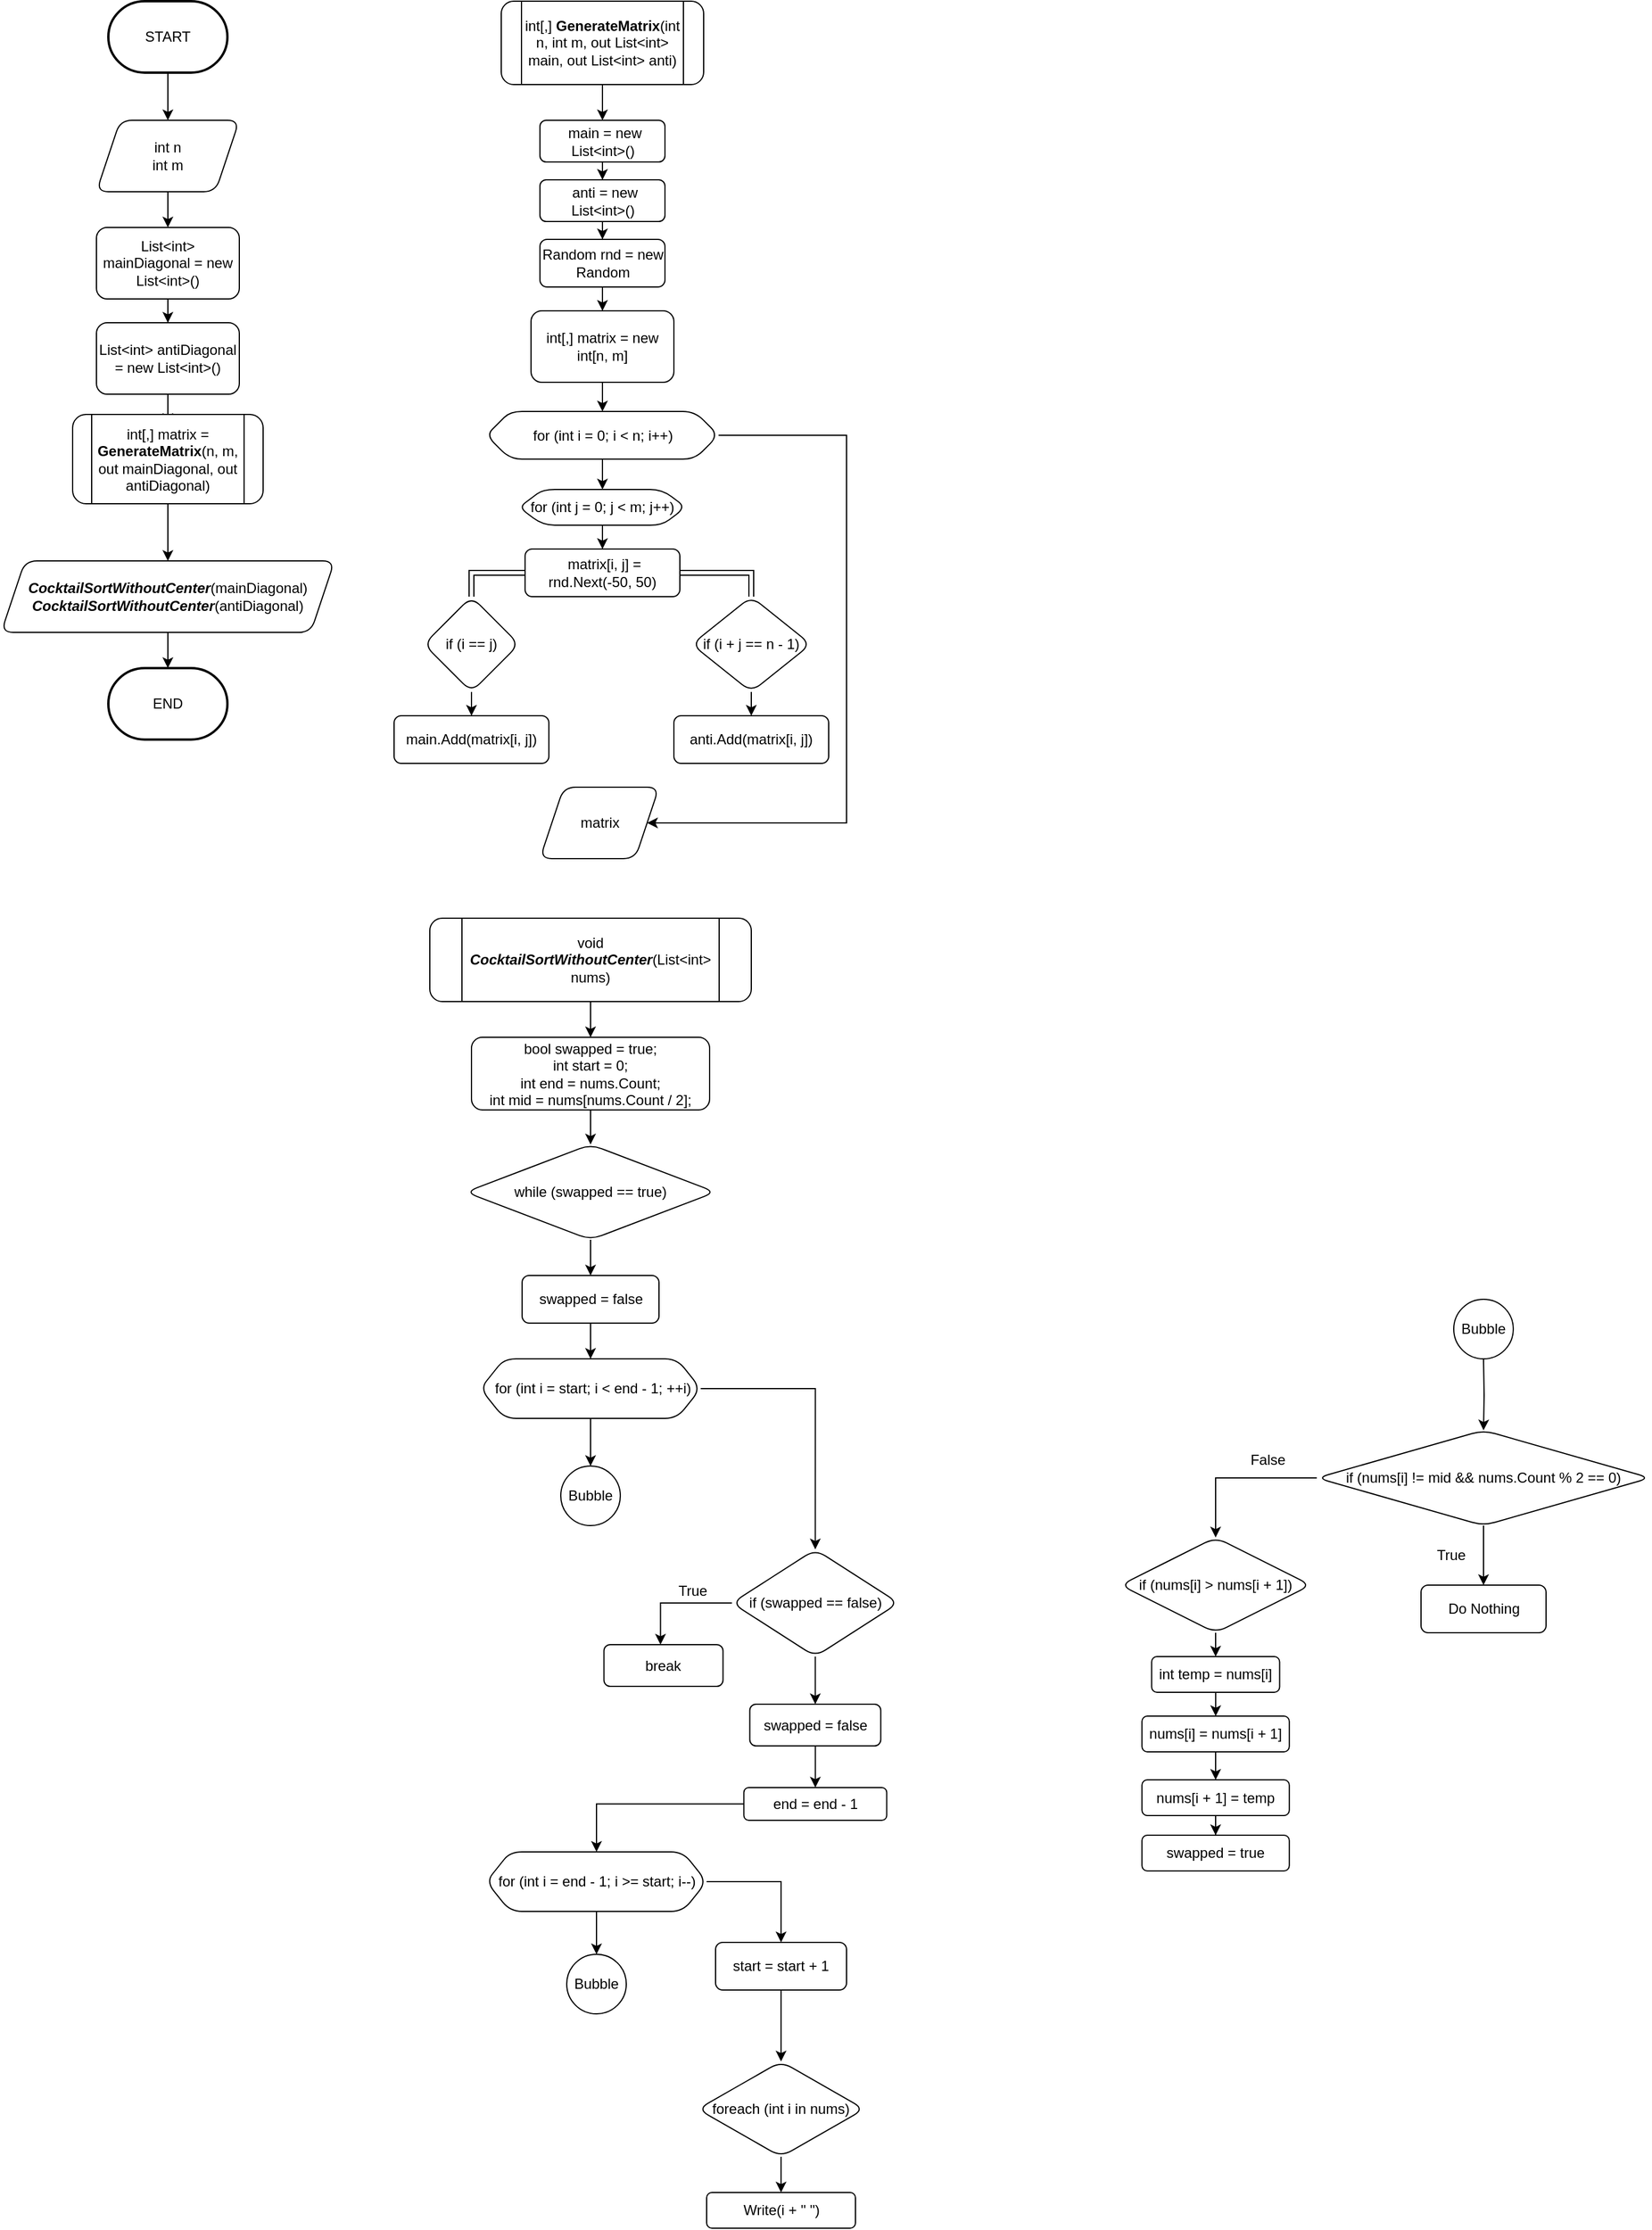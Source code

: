 <mxfile version="16.0.2" type="device"><diagram id="C5RBs43oDa-KdzZeNtuy" name="Page-1"><mxGraphModel dx="1422" dy="857" grid="1" gridSize="10" guides="1" tooltips="1" connect="1" arrows="1" fold="1" page="1" pageScale="1" pageWidth="827" pageHeight="1169" math="0" shadow="0"><root><mxCell id="WIyWlLk6GJQsqaUBKTNV-0"/><mxCell id="WIyWlLk6GJQsqaUBKTNV-1" parent="WIyWlLk6GJQsqaUBKTNV-0"/><mxCell id="XFqqOiqCnTDjezDUz1z6-2" value="" style="edgeStyle=orthogonalEdgeStyle;rounded=0;orthogonalLoop=1;jettySize=auto;html=1;" edge="1" parent="WIyWlLk6GJQsqaUBKTNV-1" source="XFqqOiqCnTDjezDUz1z6-0" target="XFqqOiqCnTDjezDUz1z6-1"><mxGeometry relative="1" as="geometry"/></mxCell><mxCell id="XFqqOiqCnTDjezDUz1z6-0" value="START" style="strokeWidth=2;html=1;shape=mxgraph.flowchart.terminator;whiteSpace=wrap;" vertex="1" parent="WIyWlLk6GJQsqaUBKTNV-1"><mxGeometry x="190" y="200" width="100" height="60" as="geometry"/></mxCell><mxCell id="XFqqOiqCnTDjezDUz1z6-4" value="" style="edgeStyle=orthogonalEdgeStyle;rounded=0;orthogonalLoop=1;jettySize=auto;html=1;" edge="1" parent="WIyWlLk6GJQsqaUBKTNV-1" source="XFqqOiqCnTDjezDUz1z6-1" target="XFqqOiqCnTDjezDUz1z6-3"><mxGeometry relative="1" as="geometry"/></mxCell><mxCell id="XFqqOiqCnTDjezDUz1z6-1" value="int n&lt;br&gt;int m" style="shape=parallelogram;perimeter=parallelogramPerimeter;whiteSpace=wrap;html=1;fixedSize=1;rounded=1;" vertex="1" parent="WIyWlLk6GJQsqaUBKTNV-1"><mxGeometry x="180" y="300" width="120" height="60" as="geometry"/></mxCell><mxCell id="XFqqOiqCnTDjezDUz1z6-6" value="" style="edgeStyle=orthogonalEdgeStyle;rounded=0;orthogonalLoop=1;jettySize=auto;html=1;" edge="1" parent="WIyWlLk6GJQsqaUBKTNV-1" source="XFqqOiqCnTDjezDUz1z6-3" target="XFqqOiqCnTDjezDUz1z6-5"><mxGeometry relative="1" as="geometry"/></mxCell><mxCell id="XFqqOiqCnTDjezDUz1z6-3" value="List&amp;lt;int&amp;gt; mainDiagonal = new List&amp;lt;int&amp;gt;()" style="rounded=1;whiteSpace=wrap;html=1;" vertex="1" parent="WIyWlLk6GJQsqaUBKTNV-1"><mxGeometry x="180" y="390" width="120" height="60" as="geometry"/></mxCell><mxCell id="XFqqOiqCnTDjezDUz1z6-9" value="" style="edgeStyle=orthogonalEdgeStyle;rounded=0;orthogonalLoop=1;jettySize=auto;html=1;" edge="1" parent="WIyWlLk6GJQsqaUBKTNV-1" source="XFqqOiqCnTDjezDUz1z6-5"><mxGeometry relative="1" as="geometry"><mxPoint x="240" y="555" as="targetPoint"/></mxGeometry></mxCell><mxCell id="XFqqOiqCnTDjezDUz1z6-5" value="&lt;span&gt;List&amp;lt;int&amp;gt; antiDiagonal = new List&amp;lt;int&amp;gt;()&lt;/span&gt;" style="whiteSpace=wrap;html=1;rounded=1;" vertex="1" parent="WIyWlLk6GJQsqaUBKTNV-1"><mxGeometry x="180" y="470" width="120" height="60" as="geometry"/></mxCell><mxCell id="XFqqOiqCnTDjezDUz1z6-107" value="" style="edgeStyle=orthogonalEdgeStyle;rounded=0;orthogonalLoop=1;jettySize=auto;html=1;" edge="1" parent="WIyWlLk6GJQsqaUBKTNV-1" source="XFqqOiqCnTDjezDUz1z6-11" target="XFqqOiqCnTDjezDUz1z6-106"><mxGeometry relative="1" as="geometry"/></mxCell><mxCell id="XFqqOiqCnTDjezDUz1z6-11" value="int[,] matrix = &lt;b&gt;GenerateMatrix&lt;/b&gt;(n, m, out mainDiagonal, out antiDiagonal)" style="shape=process;whiteSpace=wrap;html=1;backgroundOutline=1;rounded=1;" vertex="1" parent="WIyWlLk6GJQsqaUBKTNV-1"><mxGeometry x="160" y="547" width="160" height="75" as="geometry"/></mxCell><mxCell id="XFqqOiqCnTDjezDUz1z6-14" value="" style="edgeStyle=orthogonalEdgeStyle;rounded=0;orthogonalLoop=1;jettySize=auto;html=1;" edge="1" parent="WIyWlLk6GJQsqaUBKTNV-1" source="XFqqOiqCnTDjezDUz1z6-12" target="XFqqOiqCnTDjezDUz1z6-13"><mxGeometry relative="1" as="geometry"/></mxCell><mxCell id="XFqqOiqCnTDjezDUz1z6-12" value="int[,] &lt;b&gt;GenerateMatrix&lt;/b&gt;(int n, int m, out List&amp;lt;int&amp;gt; main, out List&amp;lt;int&amp;gt; anti)" style="shape=process;whiteSpace=wrap;html=1;backgroundOutline=1;rounded=1;" vertex="1" parent="WIyWlLk6GJQsqaUBKTNV-1"><mxGeometry x="520" y="200" width="170" height="70" as="geometry"/></mxCell><mxCell id="XFqqOiqCnTDjezDUz1z6-16" value="" style="edgeStyle=orthogonalEdgeStyle;rounded=0;orthogonalLoop=1;jettySize=auto;html=1;" edge="1" parent="WIyWlLk6GJQsqaUBKTNV-1" source="XFqqOiqCnTDjezDUz1z6-13" target="XFqqOiqCnTDjezDUz1z6-15"><mxGeometry relative="1" as="geometry"/></mxCell><mxCell id="XFqqOiqCnTDjezDUz1z6-13" value="&amp;nbsp;main = new List&amp;lt;int&amp;gt;()" style="whiteSpace=wrap;html=1;rounded=1;" vertex="1" parent="WIyWlLk6GJQsqaUBKTNV-1"><mxGeometry x="552.5" y="300" width="105" height="35" as="geometry"/></mxCell><mxCell id="XFqqOiqCnTDjezDUz1z6-18" value="" style="edgeStyle=orthogonalEdgeStyle;rounded=0;orthogonalLoop=1;jettySize=auto;html=1;" edge="1" parent="WIyWlLk6GJQsqaUBKTNV-1" source="XFqqOiqCnTDjezDUz1z6-15" target="XFqqOiqCnTDjezDUz1z6-17"><mxGeometry relative="1" as="geometry"/></mxCell><mxCell id="XFqqOiqCnTDjezDUz1z6-15" value="&amp;nbsp;anti = new List&amp;lt;int&amp;gt;()" style="whiteSpace=wrap;html=1;rounded=1;" vertex="1" parent="WIyWlLk6GJQsqaUBKTNV-1"><mxGeometry x="552.5" y="350" width="105" height="35" as="geometry"/></mxCell><mxCell id="XFqqOiqCnTDjezDUz1z6-20" value="" style="edgeStyle=orthogonalEdgeStyle;rounded=0;orthogonalLoop=1;jettySize=auto;html=1;" edge="1" parent="WIyWlLk6GJQsqaUBKTNV-1" source="XFqqOiqCnTDjezDUz1z6-17" target="XFqqOiqCnTDjezDUz1z6-19"><mxGeometry relative="1" as="geometry"/></mxCell><mxCell id="XFqqOiqCnTDjezDUz1z6-17" value="Random rnd = new Random" style="whiteSpace=wrap;html=1;rounded=1;" vertex="1" parent="WIyWlLk6GJQsqaUBKTNV-1"><mxGeometry x="552.5" y="400" width="105" height="40" as="geometry"/></mxCell><mxCell id="XFqqOiqCnTDjezDUz1z6-22" value="" style="edgeStyle=orthogonalEdgeStyle;rounded=0;orthogonalLoop=1;jettySize=auto;html=1;" edge="1" parent="WIyWlLk6GJQsqaUBKTNV-1" source="XFqqOiqCnTDjezDUz1z6-19" target="XFqqOiqCnTDjezDUz1z6-21"><mxGeometry relative="1" as="geometry"/></mxCell><mxCell id="XFqqOiqCnTDjezDUz1z6-19" value="int[,] matrix = new int[n, m]" style="whiteSpace=wrap;html=1;rounded=1;" vertex="1" parent="WIyWlLk6GJQsqaUBKTNV-1"><mxGeometry x="545" y="460" width="120" height="60" as="geometry"/></mxCell><mxCell id="XFqqOiqCnTDjezDUz1z6-24" value="" style="edgeStyle=orthogonalEdgeStyle;rounded=0;orthogonalLoop=1;jettySize=auto;html=1;" edge="1" parent="WIyWlLk6GJQsqaUBKTNV-1" source="XFqqOiqCnTDjezDUz1z6-21" target="XFqqOiqCnTDjezDUz1z6-23"><mxGeometry relative="1" as="geometry"/></mxCell><mxCell id="XFqqOiqCnTDjezDUz1z6-47" style="edgeStyle=orthogonalEdgeStyle;rounded=0;orthogonalLoop=1;jettySize=auto;html=1;entryX=1;entryY=0.5;entryDx=0;entryDy=0;" edge="1" parent="WIyWlLk6GJQsqaUBKTNV-1" source="XFqqOiqCnTDjezDUz1z6-21" target="XFqqOiqCnTDjezDUz1z6-48"><mxGeometry relative="1" as="geometry"><mxPoint x="610" y="920" as="targetPoint"/><Array as="points"><mxPoint x="810" y="565"/><mxPoint x="810" y="890"/></Array></mxGeometry></mxCell><mxCell id="XFqqOiqCnTDjezDUz1z6-21" value="for (int i = 0; i &amp;lt; n; i++)" style="shape=hexagon;perimeter=hexagonPerimeter2;whiteSpace=wrap;html=1;fixedSize=1;rounded=1;" vertex="1" parent="WIyWlLk6GJQsqaUBKTNV-1"><mxGeometry x="507.5" y="544.5" width="195" height="40" as="geometry"/></mxCell><mxCell id="XFqqOiqCnTDjezDUz1z6-26" value="" style="edgeStyle=orthogonalEdgeStyle;rounded=0;orthogonalLoop=1;jettySize=auto;html=1;" edge="1" parent="WIyWlLk6GJQsqaUBKTNV-1" source="XFqqOiqCnTDjezDUz1z6-23" target="XFqqOiqCnTDjezDUz1z6-25"><mxGeometry relative="1" as="geometry"/></mxCell><mxCell id="XFqqOiqCnTDjezDUz1z6-23" value="for (int j = 0; j &amp;lt; m; j++)" style="shape=hexagon;perimeter=hexagonPerimeter2;whiteSpace=wrap;html=1;fixedSize=1;rounded=1;" vertex="1" parent="WIyWlLk6GJQsqaUBKTNV-1"><mxGeometry x="535" y="610" width="140" height="30" as="geometry"/></mxCell><mxCell id="XFqqOiqCnTDjezDUz1z6-32" style="edgeStyle=orthogonalEdgeStyle;rounded=0;orthogonalLoop=1;jettySize=auto;html=1;entryX=0.5;entryY=0;entryDx=0;entryDy=0;shape=link;" edge="1" parent="WIyWlLk6GJQsqaUBKTNV-1" source="XFqqOiqCnTDjezDUz1z6-25" target="XFqqOiqCnTDjezDUz1z6-31"><mxGeometry relative="1" as="geometry"/></mxCell><mxCell id="XFqqOiqCnTDjezDUz1z6-36" style="edgeStyle=orthogonalEdgeStyle;rounded=0;orthogonalLoop=1;jettySize=auto;html=1;entryX=0.5;entryY=0;entryDx=0;entryDy=0;shape=link;" edge="1" parent="WIyWlLk6GJQsqaUBKTNV-1" source="XFqqOiqCnTDjezDUz1z6-25" target="XFqqOiqCnTDjezDUz1z6-35"><mxGeometry relative="1" as="geometry"/></mxCell><mxCell id="XFqqOiqCnTDjezDUz1z6-25" value="&amp;nbsp;matrix[i, j] = rnd.Next(-50, 50)" style="whiteSpace=wrap;html=1;rounded=1;" vertex="1" parent="WIyWlLk6GJQsqaUBKTNV-1"><mxGeometry x="540" y="660" width="130" height="40" as="geometry"/></mxCell><mxCell id="XFqqOiqCnTDjezDUz1z6-34" value="" style="edgeStyle=orthogonalEdgeStyle;rounded=0;orthogonalLoop=1;jettySize=auto;html=1;" edge="1" parent="WIyWlLk6GJQsqaUBKTNV-1" source="XFqqOiqCnTDjezDUz1z6-31" target="XFqqOiqCnTDjezDUz1z6-33"><mxGeometry relative="1" as="geometry"/></mxCell><mxCell id="XFqqOiqCnTDjezDUz1z6-31" value="if (i == j)" style="rhombus;whiteSpace=wrap;html=1;rounded=1;" vertex="1" parent="WIyWlLk6GJQsqaUBKTNV-1"><mxGeometry x="455" y="700" width="80" height="80" as="geometry"/></mxCell><mxCell id="XFqqOiqCnTDjezDUz1z6-33" value="main.Add(matrix[i, j])" style="whiteSpace=wrap;html=1;rounded=1;" vertex="1" parent="WIyWlLk6GJQsqaUBKTNV-1"><mxGeometry x="430" y="800" width="130" height="40" as="geometry"/></mxCell><mxCell id="XFqqOiqCnTDjezDUz1z6-44" value="" style="edgeStyle=orthogonalEdgeStyle;rounded=0;orthogonalLoop=1;jettySize=auto;html=1;" edge="1" parent="WIyWlLk6GJQsqaUBKTNV-1" source="XFqqOiqCnTDjezDUz1z6-35"><mxGeometry relative="1" as="geometry"><mxPoint x="730" y="800" as="targetPoint"/></mxGeometry></mxCell><mxCell id="XFqqOiqCnTDjezDUz1z6-35" value="if (i + j == n - 1)" style="rhombus;whiteSpace=wrap;html=1;rounded=1;" vertex="1" parent="WIyWlLk6GJQsqaUBKTNV-1"><mxGeometry x="680" y="700" width="100" height="80" as="geometry"/></mxCell><mxCell id="XFqqOiqCnTDjezDUz1z6-45" value="anti.Add(matrix[i, j])" style="whiteSpace=wrap;html=1;rounded=1;" vertex="1" parent="WIyWlLk6GJQsqaUBKTNV-1"><mxGeometry x="665" y="800" width="130" height="40" as="geometry"/></mxCell><mxCell id="XFqqOiqCnTDjezDUz1z6-48" value="matrix" style="shape=parallelogram;perimeter=parallelogramPerimeter;whiteSpace=wrap;html=1;fixedSize=1;rounded=1;" vertex="1" parent="WIyWlLk6GJQsqaUBKTNV-1"><mxGeometry x="552.5" y="860" width="100" height="60" as="geometry"/></mxCell><mxCell id="XFqqOiqCnTDjezDUz1z6-51" value="" style="edgeStyle=orthogonalEdgeStyle;rounded=0;orthogonalLoop=1;jettySize=auto;html=1;" edge="1" parent="WIyWlLk6GJQsqaUBKTNV-1" source="XFqqOiqCnTDjezDUz1z6-49" target="XFqqOiqCnTDjezDUz1z6-50"><mxGeometry relative="1" as="geometry"/></mxCell><mxCell id="XFqqOiqCnTDjezDUz1z6-49" value="void &lt;b&gt;&lt;i&gt;CocktailSortWithoutCenter&lt;/i&gt;&lt;/b&gt;(List&amp;lt;int&amp;gt; nums)" style="shape=process;whiteSpace=wrap;html=1;backgroundOutline=1;rounded=1;" vertex="1" parent="WIyWlLk6GJQsqaUBKTNV-1"><mxGeometry x="460" y="970" width="270" height="70" as="geometry"/></mxCell><mxCell id="XFqqOiqCnTDjezDUz1z6-53" value="" style="edgeStyle=orthogonalEdgeStyle;rounded=0;orthogonalLoop=1;jettySize=auto;html=1;" edge="1" parent="WIyWlLk6GJQsqaUBKTNV-1" source="XFqqOiqCnTDjezDUz1z6-50" target="XFqqOiqCnTDjezDUz1z6-52"><mxGeometry relative="1" as="geometry"/></mxCell><mxCell id="XFqqOiqCnTDjezDUz1z6-50" value="&lt;div&gt;bool swapped = true;&lt;/div&gt;&lt;div&gt;int start = 0;&lt;/div&gt;&lt;div&gt;int end = nums.Count;&lt;/div&gt;&lt;div&gt;int mid = nums[nums.Count / 2];&lt;/div&gt;" style="whiteSpace=wrap;html=1;rounded=1;" vertex="1" parent="WIyWlLk6GJQsqaUBKTNV-1"><mxGeometry x="495" y="1070" width="200" height="61" as="geometry"/></mxCell><mxCell id="XFqqOiqCnTDjezDUz1z6-55" value="" style="edgeStyle=orthogonalEdgeStyle;rounded=0;orthogonalLoop=1;jettySize=auto;html=1;" edge="1" parent="WIyWlLk6GJQsqaUBKTNV-1" source="XFqqOiqCnTDjezDUz1z6-52" target="XFqqOiqCnTDjezDUz1z6-54"><mxGeometry relative="1" as="geometry"/></mxCell><mxCell id="XFqqOiqCnTDjezDUz1z6-52" value="while (swapped == true)" style="rhombus;whiteSpace=wrap;html=1;rounded=1;" vertex="1" parent="WIyWlLk6GJQsqaUBKTNV-1"><mxGeometry x="490" y="1160" width="210" height="80" as="geometry"/></mxCell><mxCell id="XFqqOiqCnTDjezDUz1z6-58" value="" style="edgeStyle=orthogonalEdgeStyle;rounded=0;orthogonalLoop=1;jettySize=auto;html=1;" edge="1" parent="WIyWlLk6GJQsqaUBKTNV-1" source="XFqqOiqCnTDjezDUz1z6-54" target="XFqqOiqCnTDjezDUz1z6-56"><mxGeometry relative="1" as="geometry"/></mxCell><mxCell id="XFqqOiqCnTDjezDUz1z6-54" value="swapped = false" style="whiteSpace=wrap;html=1;rounded=1;" vertex="1" parent="WIyWlLk6GJQsqaUBKTNV-1"><mxGeometry x="537.5" y="1270" width="115" height="40" as="geometry"/></mxCell><mxCell id="XFqqOiqCnTDjezDUz1z6-93" value="" style="edgeStyle=orthogonalEdgeStyle;rounded=0;orthogonalLoop=1;jettySize=auto;html=1;" edge="1" parent="WIyWlLk6GJQsqaUBKTNV-1" source="XFqqOiqCnTDjezDUz1z6-56" target="XFqqOiqCnTDjezDUz1z6-92"><mxGeometry relative="1" as="geometry"/></mxCell><mxCell id="XFqqOiqCnTDjezDUz1z6-94" style="edgeStyle=orthogonalEdgeStyle;rounded=0;orthogonalLoop=1;jettySize=auto;html=1;entryX=0.5;entryY=0;entryDx=0;entryDy=0;" edge="1" parent="WIyWlLk6GJQsqaUBKTNV-1" source="XFqqOiqCnTDjezDUz1z6-56" target="XFqqOiqCnTDjezDUz1z6-80"><mxGeometry relative="1" as="geometry"/></mxCell><mxCell id="XFqqOiqCnTDjezDUz1z6-56" value="&amp;nbsp;for (int i = start; i &amp;lt; end - 1; ++i)" style="shape=hexagon;perimeter=hexagonPerimeter2;whiteSpace=wrap;html=1;fixedSize=1;rounded=1;" vertex="1" parent="WIyWlLk6GJQsqaUBKTNV-1"><mxGeometry x="502.5" y="1340" width="185" height="50" as="geometry"/></mxCell><mxCell id="XFqqOiqCnTDjezDUz1z6-62" value="" style="edgeStyle=orthogonalEdgeStyle;rounded=0;orthogonalLoop=1;jettySize=auto;html=1;" edge="1" parent="WIyWlLk6GJQsqaUBKTNV-1" source="XFqqOiqCnTDjezDUz1z6-59" target="XFqqOiqCnTDjezDUz1z6-61"><mxGeometry relative="1" as="geometry"/></mxCell><mxCell id="XFqqOiqCnTDjezDUz1z6-63" style="edgeStyle=orthogonalEdgeStyle;rounded=0;orthogonalLoop=1;jettySize=auto;html=1;" edge="1" parent="WIyWlLk6GJQsqaUBKTNV-1" source="XFqqOiqCnTDjezDUz1z6-59" target="XFqqOiqCnTDjezDUz1z6-64"><mxGeometry relative="1" as="geometry"><mxPoint x="1180" y="1600" as="targetPoint"/></mxGeometry></mxCell><mxCell id="XFqqOiqCnTDjezDUz1z6-59" value="if (nums[i] != mid &amp;amp;&amp;amp; nums.Count % 2 == 0)" style="rhombus;whiteSpace=wrap;html=1;rounded=1;" vertex="1" parent="WIyWlLk6GJQsqaUBKTNV-1"><mxGeometry x="1205" y="1400" width="280" height="80" as="geometry"/></mxCell><mxCell id="XFqqOiqCnTDjezDUz1z6-61" value="Do Nothing" style="whiteSpace=wrap;html=1;rounded=1;" vertex="1" parent="WIyWlLk6GJQsqaUBKTNV-1"><mxGeometry x="1292.5" y="1530" width="105" height="40" as="geometry"/></mxCell><mxCell id="XFqqOiqCnTDjezDUz1z6-69" value="" style="edgeStyle=orthogonalEdgeStyle;rounded=0;orthogonalLoop=1;jettySize=auto;html=1;" edge="1" parent="WIyWlLk6GJQsqaUBKTNV-1" source="XFqqOiqCnTDjezDUz1z6-64" target="XFqqOiqCnTDjezDUz1z6-67"><mxGeometry relative="1" as="geometry"/></mxCell><mxCell id="XFqqOiqCnTDjezDUz1z6-64" value="if (nums[i] &amp;gt; nums[i + 1])" style="rhombus;whiteSpace=wrap;html=1;rounded=1;" vertex="1" parent="WIyWlLk6GJQsqaUBKTNV-1"><mxGeometry x="1040" y="1490" width="160" height="80" as="geometry"/></mxCell><mxCell id="XFqqOiqCnTDjezDUz1z6-65" value="False" style="text;html=1;strokeColor=none;fillColor=none;align=center;verticalAlign=middle;whiteSpace=wrap;rounded=0;" vertex="1" parent="WIyWlLk6GJQsqaUBKTNV-1"><mxGeometry x="1134" y="1410" width="60" height="30" as="geometry"/></mxCell><mxCell id="XFqqOiqCnTDjezDUz1z6-66" value="True" style="text;html=1;strokeColor=none;fillColor=none;align=center;verticalAlign=middle;whiteSpace=wrap;rounded=0;" vertex="1" parent="WIyWlLk6GJQsqaUBKTNV-1"><mxGeometry x="1287.5" y="1490" width="60" height="30" as="geometry"/></mxCell><mxCell id="XFqqOiqCnTDjezDUz1z6-71" value="" style="edgeStyle=orthogonalEdgeStyle;rounded=0;orthogonalLoop=1;jettySize=auto;html=1;" edge="1" parent="WIyWlLk6GJQsqaUBKTNV-1" source="XFqqOiqCnTDjezDUz1z6-67" target="XFqqOiqCnTDjezDUz1z6-70"><mxGeometry relative="1" as="geometry"/></mxCell><mxCell id="XFqqOiqCnTDjezDUz1z6-67" value="int temp = nums[i]" style="rounded=1;whiteSpace=wrap;html=1;" vertex="1" parent="WIyWlLk6GJQsqaUBKTNV-1"><mxGeometry x="1066.25" y="1590" width="107.5" height="30" as="geometry"/></mxCell><mxCell id="XFqqOiqCnTDjezDUz1z6-74" value="" style="edgeStyle=orthogonalEdgeStyle;rounded=0;orthogonalLoop=1;jettySize=auto;html=1;" edge="1" parent="WIyWlLk6GJQsqaUBKTNV-1" source="XFqqOiqCnTDjezDUz1z6-70" target="XFqqOiqCnTDjezDUz1z6-73"><mxGeometry relative="1" as="geometry"/></mxCell><mxCell id="XFqqOiqCnTDjezDUz1z6-70" value="nums[i] = nums[i + 1]" style="rounded=1;whiteSpace=wrap;html=1;" vertex="1" parent="WIyWlLk6GJQsqaUBKTNV-1"><mxGeometry x="1058.13" y="1640" width="123.75" height="30" as="geometry"/></mxCell><mxCell id="XFqqOiqCnTDjezDUz1z6-76" value="" style="edgeStyle=orthogonalEdgeStyle;rounded=0;orthogonalLoop=1;jettySize=auto;html=1;" edge="1" parent="WIyWlLk6GJQsqaUBKTNV-1" source="XFqqOiqCnTDjezDUz1z6-73" target="XFqqOiqCnTDjezDUz1z6-75"><mxGeometry relative="1" as="geometry"/></mxCell><mxCell id="XFqqOiqCnTDjezDUz1z6-73" value="nums[i + 1] = temp" style="rounded=1;whiteSpace=wrap;html=1;" vertex="1" parent="WIyWlLk6GJQsqaUBKTNV-1"><mxGeometry x="1058.13" y="1693.5" width="123.75" height="30" as="geometry"/></mxCell><mxCell id="XFqqOiqCnTDjezDUz1z6-75" value="swapped = true" style="rounded=1;whiteSpace=wrap;html=1;" vertex="1" parent="WIyWlLk6GJQsqaUBKTNV-1"><mxGeometry x="1058.13" y="1740" width="123.75" height="30" as="geometry"/></mxCell><mxCell id="XFqqOiqCnTDjezDUz1z6-84" value="" style="edgeStyle=orthogonalEdgeStyle;rounded=0;orthogonalLoop=1;jettySize=auto;html=1;" edge="1" parent="WIyWlLk6GJQsqaUBKTNV-1" source="XFqqOiqCnTDjezDUz1z6-80" target="XFqqOiqCnTDjezDUz1z6-83"><mxGeometry relative="1" as="geometry"><Array as="points"><mxPoint x="653.75" y="1545"/><mxPoint x="653.75" y="1610"/></Array></mxGeometry></mxCell><mxCell id="XFqqOiqCnTDjezDUz1z6-87" value="" style="edgeStyle=orthogonalEdgeStyle;rounded=0;orthogonalLoop=1;jettySize=auto;html=1;" edge="1" parent="WIyWlLk6GJQsqaUBKTNV-1" source="XFqqOiqCnTDjezDUz1z6-80" target="XFqqOiqCnTDjezDUz1z6-86"><mxGeometry relative="1" as="geometry"/></mxCell><mxCell id="XFqqOiqCnTDjezDUz1z6-80" value="if (swapped == false)" style="rhombus;whiteSpace=wrap;html=1;rounded=1;" vertex="1" parent="WIyWlLk6GJQsqaUBKTNV-1"><mxGeometry x="713.75" y="1500" width="140" height="90" as="geometry"/></mxCell><mxCell id="XFqqOiqCnTDjezDUz1z6-83" value="break" style="whiteSpace=wrap;html=1;rounded=1;" vertex="1" parent="WIyWlLk6GJQsqaUBKTNV-1"><mxGeometry x="606.25" y="1580" width="100" height="35" as="geometry"/></mxCell><mxCell id="XFqqOiqCnTDjezDUz1z6-85" value="True" style="text;html=1;strokeColor=none;fillColor=none;align=center;verticalAlign=middle;whiteSpace=wrap;rounded=0;" vertex="1" parent="WIyWlLk6GJQsqaUBKTNV-1"><mxGeometry x="651.25" y="1520" width="60" height="30" as="geometry"/></mxCell><mxCell id="XFqqOiqCnTDjezDUz1z6-89" value="" style="edgeStyle=orthogonalEdgeStyle;rounded=0;orthogonalLoop=1;jettySize=auto;html=1;" edge="1" parent="WIyWlLk6GJQsqaUBKTNV-1" source="XFqqOiqCnTDjezDUz1z6-86" target="XFqqOiqCnTDjezDUz1z6-88"><mxGeometry relative="1" as="geometry"/></mxCell><mxCell id="XFqqOiqCnTDjezDUz1z6-86" value="swapped = false" style="whiteSpace=wrap;html=1;rounded=1;" vertex="1" parent="WIyWlLk6GJQsqaUBKTNV-1"><mxGeometry x="728.75" y="1630" width="110" height="35" as="geometry"/></mxCell><mxCell id="XFqqOiqCnTDjezDUz1z6-96" style="edgeStyle=orthogonalEdgeStyle;rounded=0;orthogonalLoop=1;jettySize=auto;html=1;entryX=0.5;entryY=0;entryDx=0;entryDy=0;" edge="1" parent="WIyWlLk6GJQsqaUBKTNV-1" source="XFqqOiqCnTDjezDUz1z6-88" target="XFqqOiqCnTDjezDUz1z6-95"><mxGeometry relative="1" as="geometry"/></mxCell><mxCell id="XFqqOiqCnTDjezDUz1z6-88" value="end = end - 1" style="whiteSpace=wrap;html=1;rounded=1;" vertex="1" parent="WIyWlLk6GJQsqaUBKTNV-1"><mxGeometry x="723.75" y="1700" width="120" height="27.5" as="geometry"/></mxCell><mxCell id="XFqqOiqCnTDjezDUz1z6-91" value="" style="edgeStyle=orthogonalEdgeStyle;rounded=0;orthogonalLoop=1;jettySize=auto;html=1;" edge="1" parent="WIyWlLk6GJQsqaUBKTNV-1" target="XFqqOiqCnTDjezDUz1z6-59"><mxGeometry relative="1" as="geometry"><mxPoint x="1345" y="1340" as="sourcePoint"/></mxGeometry></mxCell><mxCell id="XFqqOiqCnTDjezDUz1z6-90" value="Bubble" style="ellipse;whiteSpace=wrap;html=1;aspect=fixed;rounded=1;" vertex="1" parent="WIyWlLk6GJQsqaUBKTNV-1"><mxGeometry x="1320" y="1290" width="50" height="50" as="geometry"/></mxCell><mxCell id="XFqqOiqCnTDjezDUz1z6-92" value="Bubble" style="ellipse;whiteSpace=wrap;html=1;aspect=fixed;rounded=1;" vertex="1" parent="WIyWlLk6GJQsqaUBKTNV-1"><mxGeometry x="570" y="1430" width="50" height="50" as="geometry"/></mxCell><mxCell id="XFqqOiqCnTDjezDUz1z6-98" value="" style="edgeStyle=orthogonalEdgeStyle;rounded=0;orthogonalLoop=1;jettySize=auto;html=1;" edge="1" parent="WIyWlLk6GJQsqaUBKTNV-1" source="XFqqOiqCnTDjezDUz1z6-95" target="XFqqOiqCnTDjezDUz1z6-97"><mxGeometry relative="1" as="geometry"/></mxCell><mxCell id="XFqqOiqCnTDjezDUz1z6-99" style="edgeStyle=orthogonalEdgeStyle;rounded=0;orthogonalLoop=1;jettySize=auto;html=1;" edge="1" parent="WIyWlLk6GJQsqaUBKTNV-1" source="XFqqOiqCnTDjezDUz1z6-95" target="XFqqOiqCnTDjezDUz1z6-100"><mxGeometry relative="1" as="geometry"><mxPoint x="760" y="1860" as="targetPoint"/></mxGeometry></mxCell><mxCell id="XFqqOiqCnTDjezDUz1z6-95" value="for (int i = end - 1; i &amp;gt;= start; i--)" style="shape=hexagon;perimeter=hexagonPerimeter2;whiteSpace=wrap;html=1;fixedSize=1;rounded=1;" vertex="1" parent="WIyWlLk6GJQsqaUBKTNV-1"><mxGeometry x="507.5" y="1754" width="185" height="50" as="geometry"/></mxCell><mxCell id="XFqqOiqCnTDjezDUz1z6-97" value="Bubble" style="ellipse;whiteSpace=wrap;html=1;aspect=fixed;rounded=1;" vertex="1" parent="WIyWlLk6GJQsqaUBKTNV-1"><mxGeometry x="575" y="1840" width="50" height="50" as="geometry"/></mxCell><mxCell id="XFqqOiqCnTDjezDUz1z6-102" value="" style="edgeStyle=orthogonalEdgeStyle;rounded=0;orthogonalLoop=1;jettySize=auto;html=1;" edge="1" parent="WIyWlLk6GJQsqaUBKTNV-1" source="XFqqOiqCnTDjezDUz1z6-100"><mxGeometry relative="1" as="geometry"><mxPoint x="755" y="1930" as="targetPoint"/></mxGeometry></mxCell><mxCell id="XFqqOiqCnTDjezDUz1z6-100" value="start = start + 1" style="rounded=1;whiteSpace=wrap;html=1;" vertex="1" parent="WIyWlLk6GJQsqaUBKTNV-1"><mxGeometry x="700" y="1830" width="110" height="40" as="geometry"/></mxCell><mxCell id="XFqqOiqCnTDjezDUz1z6-105" value="" style="edgeStyle=orthogonalEdgeStyle;rounded=0;orthogonalLoop=1;jettySize=auto;html=1;" edge="1" parent="WIyWlLk6GJQsqaUBKTNV-1" source="XFqqOiqCnTDjezDUz1z6-103" target="XFqqOiqCnTDjezDUz1z6-104"><mxGeometry relative="1" as="geometry"/></mxCell><mxCell id="XFqqOiqCnTDjezDUz1z6-103" value="foreach (int i in nums)" style="rhombus;whiteSpace=wrap;html=1;rounded=1;" vertex="1" parent="WIyWlLk6GJQsqaUBKTNV-1"><mxGeometry x="685" y="1930" width="140" height="80" as="geometry"/></mxCell><mxCell id="XFqqOiqCnTDjezDUz1z6-104" value="Write(i + &quot; &quot;)" style="whiteSpace=wrap;html=1;rounded=1;" vertex="1" parent="WIyWlLk6GJQsqaUBKTNV-1"><mxGeometry x="692.5" y="2040" width="125" height="30" as="geometry"/></mxCell><mxCell id="XFqqOiqCnTDjezDUz1z6-109" value="" style="edgeStyle=orthogonalEdgeStyle;rounded=0;orthogonalLoop=1;jettySize=auto;html=1;" edge="1" parent="WIyWlLk6GJQsqaUBKTNV-1" source="XFqqOiqCnTDjezDUz1z6-106" target="XFqqOiqCnTDjezDUz1z6-108"><mxGeometry relative="1" as="geometry"/></mxCell><mxCell id="XFqqOiqCnTDjezDUz1z6-106" value="&lt;b&gt;&lt;i&gt;CocktailSortWithoutCenter&lt;/i&gt;&lt;/b&gt;(mainDiagonal)&lt;br&gt;&lt;b&gt;&lt;i&gt;CocktailSortWithoutCenter&lt;/i&gt;&lt;/b&gt;(antiDiagonal)" style="shape=parallelogram;perimeter=parallelogramPerimeter;whiteSpace=wrap;html=1;fixedSize=1;rounded=1;" vertex="1" parent="WIyWlLk6GJQsqaUBKTNV-1"><mxGeometry x="100" y="670" width="280" height="60" as="geometry"/></mxCell><mxCell id="XFqqOiqCnTDjezDUz1z6-108" value="END" style="strokeWidth=2;html=1;shape=mxgraph.flowchart.terminator;whiteSpace=wrap;" vertex="1" parent="WIyWlLk6GJQsqaUBKTNV-1"><mxGeometry x="190" y="760" width="100" height="60" as="geometry"/></mxCell></root></mxGraphModel></diagram></mxfile>
